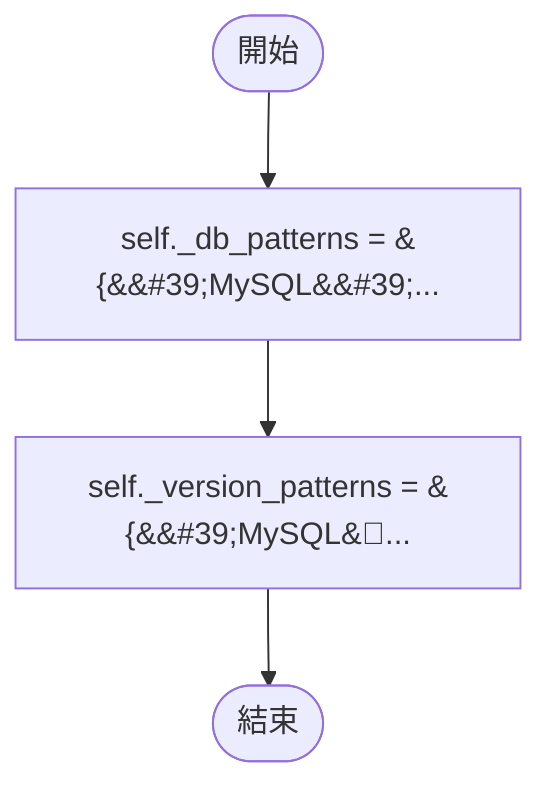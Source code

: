 flowchart TB
    n1([開始])
    n2([結束])
    n3[self._db_patterns = &#123;&amp;&#35;39;MySQL&amp;&#35;39;...]
    n4[self._version_patterns = &#123;&amp;&#35;39;MySQL&amp;&#3...]
    n1 --> n3
    n3 --> n4
    n4 --> n2